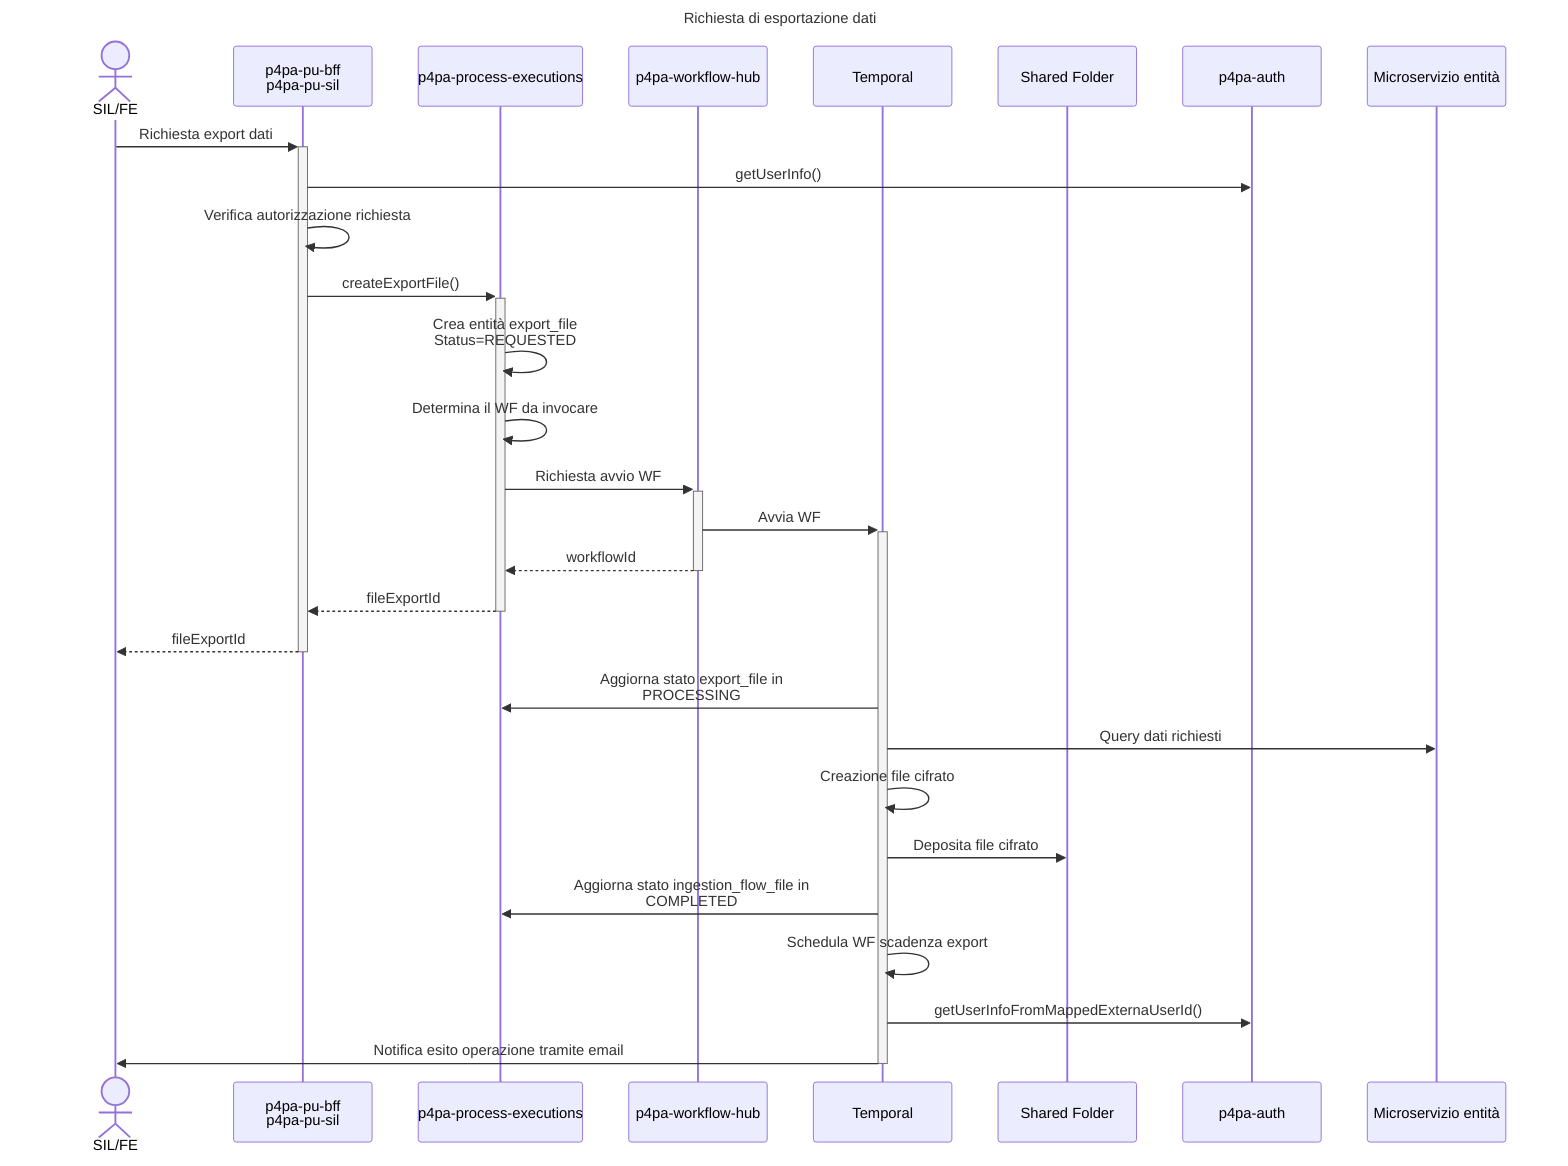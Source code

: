 ---
title: Richiesta di esportazione dati
---
sequenceDiagram
    actor CLIENT as SIL/FE
    participant BFF as p4pa-pu-bff<BR />p4pa-pu-sil
    participant MS_PROCESS_EXECUTIONS as p4pa-process-executions
    participant MS_WF as p4pa-workflow-hub
    participant WF as Temporal
    participant SHARED as Shared Folder
    participant MS_AUTH as p4pa-auth
    participant MS_ENTITY as Microservizio entità

    CLIENT ->>+ BFF: Richiesta export dati
        BFF ->> MS_AUTH: getUserInfo()
        BFF ->> BFF: Verifica autorizzazione richiesta
        BFF ->>+ MS_PROCESS_EXECUTIONS: createExportFile()
            MS_PROCESS_EXECUTIONS ->> MS_PROCESS_EXECUTIONS: Crea entità export_file<BR />Status=REQUESTED
            MS_PROCESS_EXECUTIONS ->> MS_PROCESS_EXECUTIONS: Determina il WF da invocare
            MS_PROCESS_EXECUTIONS ->>+ MS_WF: Richiesta avvio WF
                MS_WF ->>+ WF: Avvia WF
                MS_WF -->>- MS_PROCESS_EXECUTIONS: workflowId
            MS_PROCESS_EXECUTIONS -->>- BFF: fileExportId
        BFF -->>- CLIENT: fileExportId

    WF ->> MS_PROCESS_EXECUTIONS: Aggiorna stato export_file in<BR />PROCESSING
    WF ->> MS_ENTITY: Query dati richiesti
    WF ->> WF: Creazione file cifrato
    WF ->> SHARED: Deposita file cifrato
    WF ->> MS_PROCESS_EXECUTIONS: Aggiorna stato ingestion_flow_file in<BR />COMPLETED
    WF ->> WF: Schedula WF scadenza export
    WF ->> MS_AUTH: getUserInfoFromMappedExternaUserId()
    WF ->> CLIENT: Notifica esito operazione tramite email
    deactivate WF